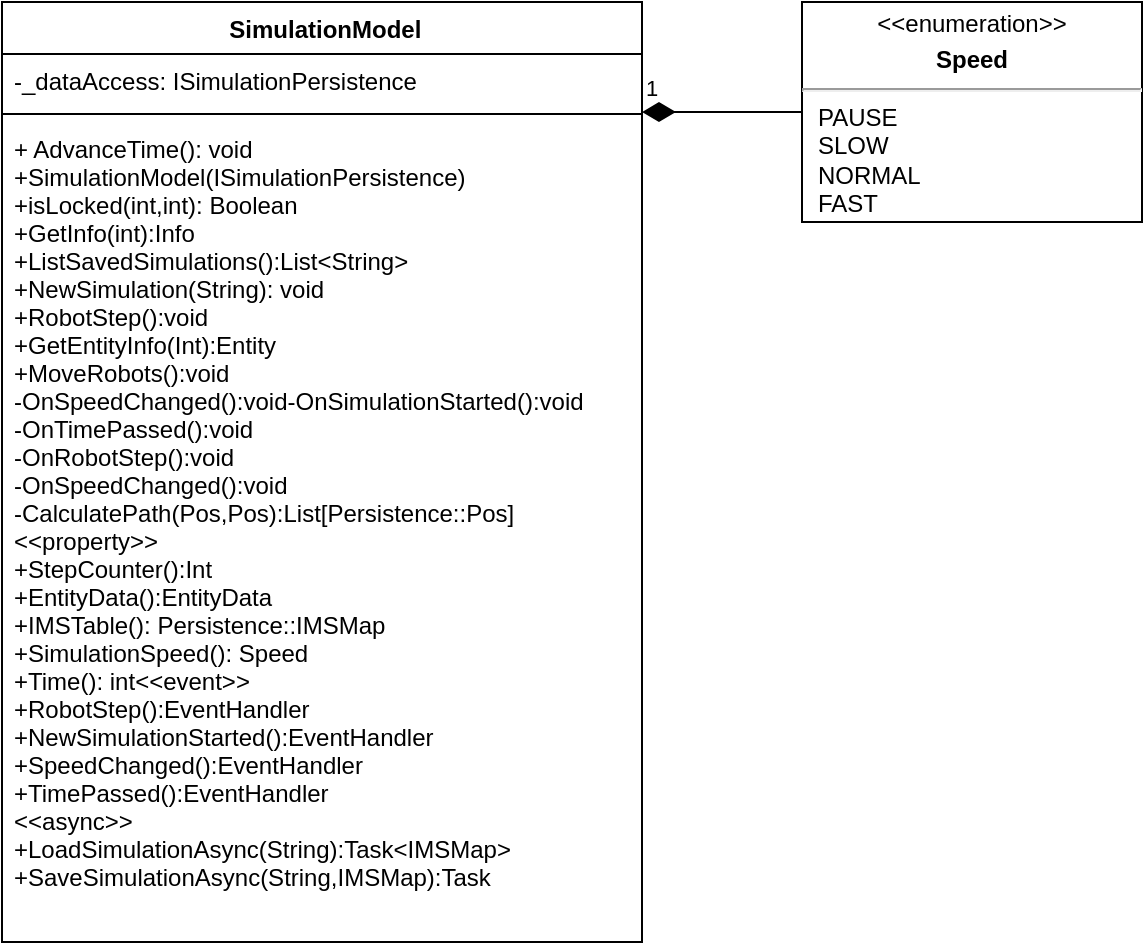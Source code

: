 <mxfile version="12.1.3" type="device" pages="1"><diagram id="3bo2XfxbpXNuXIWLoKB3" name="Page-1"><mxGraphModel dx="750" dy="434" grid="1" gridSize="10" guides="1" tooltips="1" connect="1" arrows="1" fold="1" page="1" pageScale="1" pageWidth="850" pageHeight="1100" math="0" shadow="0"><root><mxCell id="0"/><mxCell id="1" parent="0"/><mxCell id="bGjIgR13ICtBpJ83ckfc-1" value=" SimulationModel&#xA;" style="swimlane;fontStyle=1;align=center;verticalAlign=top;childLayout=stackLayout;horizontal=1;startSize=26;horizontalStack=0;resizeParent=1;resizeParentMax=0;resizeLast=0;collapsible=1;marginBottom=0;" parent="1" vertex="1"><mxGeometry x="50" y="40" width="320" height="470" as="geometry"/></mxCell><mxCell id="bGjIgR13ICtBpJ83ckfc-2" value="-_dataAccess: ISimulationPersistence&#xA;" style="text;strokeColor=none;fillColor=none;align=left;verticalAlign=top;spacingLeft=4;spacingRight=4;overflow=hidden;rotatable=0;points=[[0,0.5],[1,0.5]];portConstraint=eastwest;" parent="bGjIgR13ICtBpJ83ckfc-1" vertex="1"><mxGeometry y="26" width="320" height="26" as="geometry"/></mxCell><mxCell id="bGjIgR13ICtBpJ83ckfc-3" value="" style="line;strokeWidth=1;fillColor=none;align=left;verticalAlign=middle;spacingTop=-1;spacingLeft=3;spacingRight=3;rotatable=0;labelPosition=right;points=[];portConstraint=eastwest;" parent="bGjIgR13ICtBpJ83ckfc-1" vertex="1"><mxGeometry y="52" width="320" height="8" as="geometry"/></mxCell><mxCell id="bGjIgR13ICtBpJ83ckfc-4" value="+ AdvanceTime(): void&#xA;+SimulationModel(ISimulationPersistence)&#xA;+isLocked(int,int): Boolean&#xA;+GetInfo(int):Info&#xA;+ListSavedSimulations():List&lt;String&gt;&#xA;+NewSimulation(String): void&#xA;+RobotStep():void&#xA;+GetEntityInfo(Int):Entity&#xA;+MoveRobots():void&#xA;-OnSpeedChanged():void-OnSimulationStarted():void&#xA;-OnTimePassed():void&#xA;-OnRobotStep():void&#xA;-OnSpeedChanged():void&#xA;-CalculatePath(Pos,Pos):List[Persistence::Pos]&#xA;&lt;&lt;property&gt;&gt;&#xA;+StepCounter():Int&#xA;+EntityData():EntityData&#xA;+IMSTable(): Persistence::IMSMap&#xA;+SimulationSpeed(): Speed&#xA;+Time(): int&lt;&lt;event&gt;&gt;&#xA;+RobotStep():EventHandler&#xA;+NewSimulationStarted():EventHandler&#xA;+SpeedChanged():EventHandler&#xA;+TimePassed():EventHandler&#xA;&lt;&lt;async&gt;&gt;&#xA;+LoadSimulationAsync(String):Task&lt;IMSMap&gt;&#xA;+SaveSimulationAsync(String,IMSMap):Task&#xA;" style="text;strokeColor=none;fillColor=none;align=left;verticalAlign=top;spacingLeft=4;spacingRight=4;overflow=hidden;rotatable=0;points=[[0,0.5],[1,0.5]];portConstraint=eastwest;" parent="bGjIgR13ICtBpJ83ckfc-1" vertex="1"><mxGeometry y="60" width="320" height="410" as="geometry"/></mxCell><mxCell id="bGjIgR13ICtBpJ83ckfc-31" value="&lt;p style=&quot;margin: 4px 0px 0px; text-align: center;&quot;&gt;&amp;lt;&amp;lt;enumeration&amp;gt;&amp;gt;&lt;/p&gt;&lt;p style=&quot;margin: 4px 0px 0px; text-align: center;&quot;&gt;&lt;b&gt;Speed&lt;br&gt;&lt;/b&gt;&lt;/p&gt;&lt;hr&gt;&lt;p style=&quot;margin: 0px ; margin-left: 8px&quot;&gt;PAUSE&lt;br&gt;SLOW&lt;br&gt;NORMAL&lt;/p&gt;&lt;p style=&quot;margin: 0px ; margin-left: 8px&quot;&gt;FAST&lt;/p&gt;&lt;p style=&quot;margin: 0px ; margin-left: 8px&quot;&gt;&lt;br&gt;&lt;/p&gt;" style="verticalAlign=top;align=left;overflow=fill;fontSize=12;fontFamily=Helvetica;html=1;fontStyle=0" parent="1" vertex="1"><mxGeometry x="450" y="40" width="170" height="110" as="geometry"/></mxCell><mxCell id="Oa5WRO0oWXr--86OBp2v-32" value="1" style="endArrow=none;html=1;endSize=12;startArrow=diamondThin;startSize=14;startFill=1;align=left;verticalAlign=bottom;entryX=0;entryY=0.5;entryDx=0;entryDy=0;endFill=0;exitX=1;exitY=0.375;exitDx=0;exitDy=0;exitPerimeter=0;" parent="1" target="bGjIgR13ICtBpJ83ckfc-31" edge="1" source="bGjIgR13ICtBpJ83ckfc-3"><mxGeometry x="-1" y="3" relative="1" as="geometry"><mxPoint x="380" y="95" as="sourcePoint"/><mxPoint x="500" y="90" as="targetPoint"/></mxGeometry></mxCell></root></mxGraphModel></diagram></mxfile>